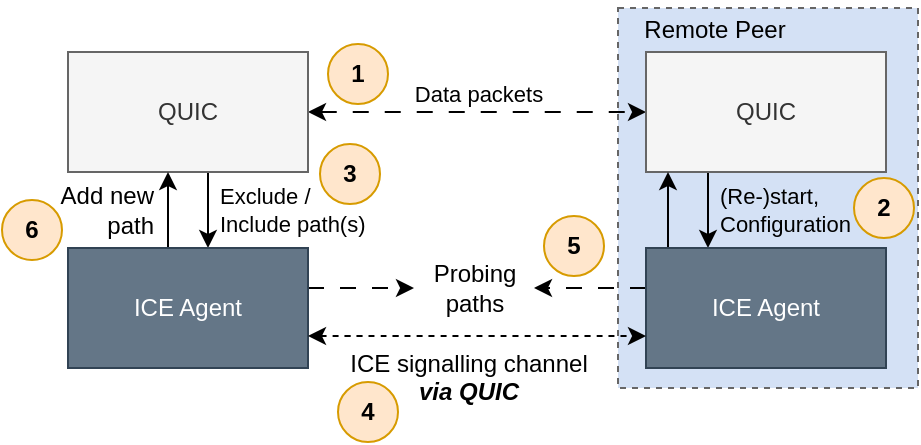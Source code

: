 <mxfile version="24.5.3" type="device">
  <diagram name="Page-1" id="0gJbcg0XPNFQ-sTSEnto">
    <mxGraphModel dx="864" dy="508" grid="1" gridSize="10" guides="1" tooltips="1" connect="1" arrows="1" fold="1" page="1" pageScale="1" pageWidth="850" pageHeight="1100" math="0" shadow="0">
      <root>
        <mxCell id="0" />
        <mxCell id="1" parent="0" />
        <mxCell id="62byTpiQ_xNvMLSuf41Z-13" value="" style="rounded=0;whiteSpace=wrap;html=1;fillColor=#D4E1F5;fontColor=#333333;strokeColor=#666666;dashed=1;" parent="1" vertex="1">
          <mxGeometry x="315" y="200" width="150" height="190" as="geometry" />
        </mxCell>
        <mxCell id="62byTpiQ_xNvMLSuf41Z-1" value="Data packets" style="edgeStyle=orthogonalEdgeStyle;rounded=0;orthogonalLoop=1;jettySize=auto;html=1;startArrow=classic;startFill=1;verticalAlign=bottom;dashed=1;dashPattern=8 8;" parent="1" source="5U8ytU4bZrLR5_oLVIPA-1" target="62byTpiQ_xNvMLSuf41Z-7" edge="1">
          <mxGeometry relative="1" as="geometry">
            <mxPoint x="280" y="252" as="targetPoint" />
          </mxGeometry>
        </mxCell>
        <mxCell id="62byTpiQ_xNvMLSuf41Z-3" value="&lt;div&gt;Exclude /&amp;nbsp;&lt;/div&gt;&lt;div&gt;Include path(s)&lt;/div&gt;" style="edgeStyle=orthogonalEdgeStyle;rounded=0;orthogonalLoop=1;jettySize=auto;html=1;labelPosition=right;verticalLabelPosition=middle;align=left;verticalAlign=middle;spacingLeft=4;" parent="1" source="5U8ytU4bZrLR5_oLVIPA-1" target="5U8ytU4bZrLR5_oLVIPA-2" edge="1">
          <mxGeometry relative="1" as="geometry">
            <Array as="points">
              <mxPoint x="110" y="300" />
              <mxPoint x="110" y="300" />
            </Array>
          </mxGeometry>
        </mxCell>
        <mxCell id="5U8ytU4bZrLR5_oLVIPA-1" value="QUIC" style="rounded=0;whiteSpace=wrap;html=1;fillColor=#f5f5f5;fontColor=#333333;strokeColor=#666666;" parent="1" vertex="1">
          <mxGeometry x="40" y="222" width="120" height="60" as="geometry" />
        </mxCell>
        <mxCell id="5U8ytU4bZrLR5_oLVIPA-3" value="&lt;div&gt;Add new&lt;/div&gt;&lt;div&gt;path&lt;br&gt;&lt;/div&gt;" style="edgeStyle=orthogonalEdgeStyle;rounded=0;orthogonalLoop=1;jettySize=auto;html=1;startArrow=none;startFill=0;strokeWidth=1;fontSize=12;labelPosition=left;verticalLabelPosition=middle;align=right;verticalAlign=middle;horizontal=1;textDirection=ltr;spacingRight=6;" parent="1" source="5U8ytU4bZrLR5_oLVIPA-2" target="5U8ytU4bZrLR5_oLVIPA-1" edge="1">
          <mxGeometry relative="1" as="geometry">
            <Array as="points">
              <mxPoint x="90" y="300" />
              <mxPoint x="90" y="300" />
            </Array>
          </mxGeometry>
        </mxCell>
        <mxCell id="XBSno57gMzDwM530Vn2o-1" style="edgeStyle=orthogonalEdgeStyle;rounded=0;orthogonalLoop=1;jettySize=auto;html=1;dashed=1;dashPattern=8 8;" edge="1" parent="1" source="5U8ytU4bZrLR5_oLVIPA-2" target="XBSno57gMzDwM530Vn2o-2">
          <mxGeometry relative="1" as="geometry">
            <mxPoint x="210" y="340" as="targetPoint" />
            <Array as="points">
              <mxPoint x="170" y="340" />
              <mxPoint x="170" y="340" />
            </Array>
          </mxGeometry>
        </mxCell>
        <mxCell id="5U8ytU4bZrLR5_oLVIPA-2" value="ICE Agent" style="rounded=0;whiteSpace=wrap;html=1;fillColor=#647687;strokeColor=#314354;fontColor=#ffffff;" parent="1" vertex="1">
          <mxGeometry x="40" y="320" width="120" height="60" as="geometry" />
        </mxCell>
        <mxCell id="5U8ytU4bZrLR5_oLVIPA-16" value="1" style="ellipse;whiteSpace=wrap;html=1;aspect=fixed;fontSize=12;fontStyle=1;fillColor=#ffe6cc;strokeColor=#d79b00;" parent="1" vertex="1">
          <mxGeometry x="170" y="218" width="30" height="30" as="geometry" />
        </mxCell>
        <mxCell id="5U8ytU4bZrLR5_oLVIPA-19" value="6" style="ellipse;whiteSpace=wrap;html=1;aspect=fixed;fontSize=12;fontStyle=1;fillColor=#ffe6cc;strokeColor=#d79b00;" parent="1" vertex="1">
          <mxGeometry x="7" y="296" width="30" height="30" as="geometry" />
        </mxCell>
        <mxCell id="62byTpiQ_xNvMLSuf41Z-5" value="3" style="ellipse;whiteSpace=wrap;html=1;aspect=fixed;fontSize=12;fontStyle=1;fillColor=#ffe6cc;strokeColor=#d79b00;" parent="1" vertex="1">
          <mxGeometry x="166" y="268" width="30" height="30" as="geometry" />
        </mxCell>
        <mxCell id="62byTpiQ_xNvMLSuf41Z-6" value="&lt;div&gt;(Re-)start,&lt;/div&gt;&lt;div&gt;Configuration&lt;/div&gt;" style="edgeStyle=orthogonalEdgeStyle;rounded=0;orthogonalLoop=1;jettySize=auto;html=1;labelPosition=right;verticalLabelPosition=middle;align=left;verticalAlign=middle;spacingLeft=4;labelBackgroundColor=none;" parent="1" source="62byTpiQ_xNvMLSuf41Z-7" target="62byTpiQ_xNvMLSuf41Z-9" edge="1">
          <mxGeometry relative="1" as="geometry">
            <Array as="points">
              <mxPoint x="360" y="300" />
              <mxPoint x="360" y="300" />
            </Array>
          </mxGeometry>
        </mxCell>
        <mxCell id="62byTpiQ_xNvMLSuf41Z-7" value="QUIC" style="rounded=0;whiteSpace=wrap;html=1;fillColor=#f5f5f5;fontColor=#333333;strokeColor=#666666;" parent="1" vertex="1">
          <mxGeometry x="329" y="222" width="120" height="60" as="geometry" />
        </mxCell>
        <mxCell id="62byTpiQ_xNvMLSuf41Z-8" value="" style="edgeStyle=orthogonalEdgeStyle;rounded=0;orthogonalLoop=1;jettySize=auto;html=1;startArrow=none;startFill=0;strokeWidth=1;fontSize=12;labelPosition=left;verticalLabelPosition=middle;align=right;verticalAlign=middle;horizontal=1;textDirection=ltr;spacingRight=6;" parent="1" source="62byTpiQ_xNvMLSuf41Z-9" target="62byTpiQ_xNvMLSuf41Z-7" edge="1">
          <mxGeometry relative="1" as="geometry">
            <Array as="points">
              <mxPoint x="340" y="300" />
              <mxPoint x="340" y="300" />
            </Array>
          </mxGeometry>
        </mxCell>
        <mxCell id="XBSno57gMzDwM530Vn2o-3" style="edgeStyle=orthogonalEdgeStyle;rounded=0;orthogonalLoop=1;jettySize=auto;html=1;dashed=1;dashPattern=8 8;" edge="1" parent="1" source="62byTpiQ_xNvMLSuf41Z-9" target="XBSno57gMzDwM530Vn2o-2">
          <mxGeometry relative="1" as="geometry">
            <mxPoint x="280" y="340.0" as="targetPoint" />
            <Array as="points">
              <mxPoint x="320" y="340" />
              <mxPoint x="320" y="340" />
            </Array>
          </mxGeometry>
        </mxCell>
        <mxCell id="62byTpiQ_xNvMLSuf41Z-9" value="ICE Agent" style="rounded=0;whiteSpace=wrap;html=1;fillColor=#647687;strokeColor=#314354;fontColor=#ffffff;" parent="1" vertex="1">
          <mxGeometry x="329" y="320" width="120" height="60" as="geometry" />
        </mxCell>
        <mxCell id="5U8ytU4bZrLR5_oLVIPA-15" value="&lt;div style=&quot;font-size: 12px;&quot;&gt;ICE signalling channel&lt;/div&gt;&lt;div style=&quot;font-size: 12px;&quot;&gt;&lt;i&gt;&lt;b&gt;via QUIC&lt;/b&gt;&lt;/i&gt;&lt;br style=&quot;font-size: 12px;&quot;&gt;&lt;/div&gt;" style="curved=1;endArrow=classic;html=1;rounded=0;startArrow=classic;startFill=1;dashed=1;fontStyle=0;fontSize=12;verticalAlign=top;labelPosition=center;verticalLabelPosition=middle;align=center;" parent="1" edge="1">
          <mxGeometry x="-0.053" width="50" height="50" relative="1" as="geometry">
            <mxPoint x="160" y="364.0" as="sourcePoint" />
            <mxPoint x="329" y="364.0" as="targetPoint" />
            <Array as="points" />
            <mxPoint as="offset" />
          </mxGeometry>
        </mxCell>
        <mxCell id="62byTpiQ_xNvMLSuf41Z-4" value="4" style="ellipse;whiteSpace=wrap;html=1;aspect=fixed;fontSize=12;fontStyle=1;fillColor=#ffe6cc;strokeColor=#d79b00;" parent="1" vertex="1">
          <mxGeometry x="175" y="387" width="30" height="30" as="geometry" />
        </mxCell>
        <mxCell id="62byTpiQ_xNvMLSuf41Z-14" value="Remote Peer" style="text;html=1;align=center;verticalAlign=middle;resizable=0;points=[];autosize=1;strokeColor=none;fillColor=none;" parent="1" vertex="1">
          <mxGeometry x="318" y="196" width="90" height="30" as="geometry" />
        </mxCell>
        <mxCell id="62byTpiQ_xNvMLSuf41Z-15" value="2" style="ellipse;whiteSpace=wrap;html=1;aspect=fixed;fontSize=12;fontStyle=1;fillColor=#ffe6cc;strokeColor=#d79b00;" parent="1" vertex="1">
          <mxGeometry x="433" y="285" width="30" height="30" as="geometry" />
        </mxCell>
        <mxCell id="XBSno57gMzDwM530Vn2o-2" value="Probing&lt;div&gt;paths&lt;/div&gt;" style="text;html=1;align=center;verticalAlign=middle;resizable=0;points=[];autosize=1;strokeColor=none;fillColor=none;spacing=0;" vertex="1" parent="1">
          <mxGeometry x="213" y="320" width="60" height="40" as="geometry" />
        </mxCell>
        <mxCell id="XBSno57gMzDwM530Vn2o-4" value="5" style="ellipse;whiteSpace=wrap;html=1;aspect=fixed;fontSize=12;fontStyle=1;fillColor=#ffe6cc;strokeColor=#d79b00;" vertex="1" parent="1">
          <mxGeometry x="278" y="304" width="30" height="30" as="geometry" />
        </mxCell>
      </root>
    </mxGraphModel>
  </diagram>
</mxfile>
